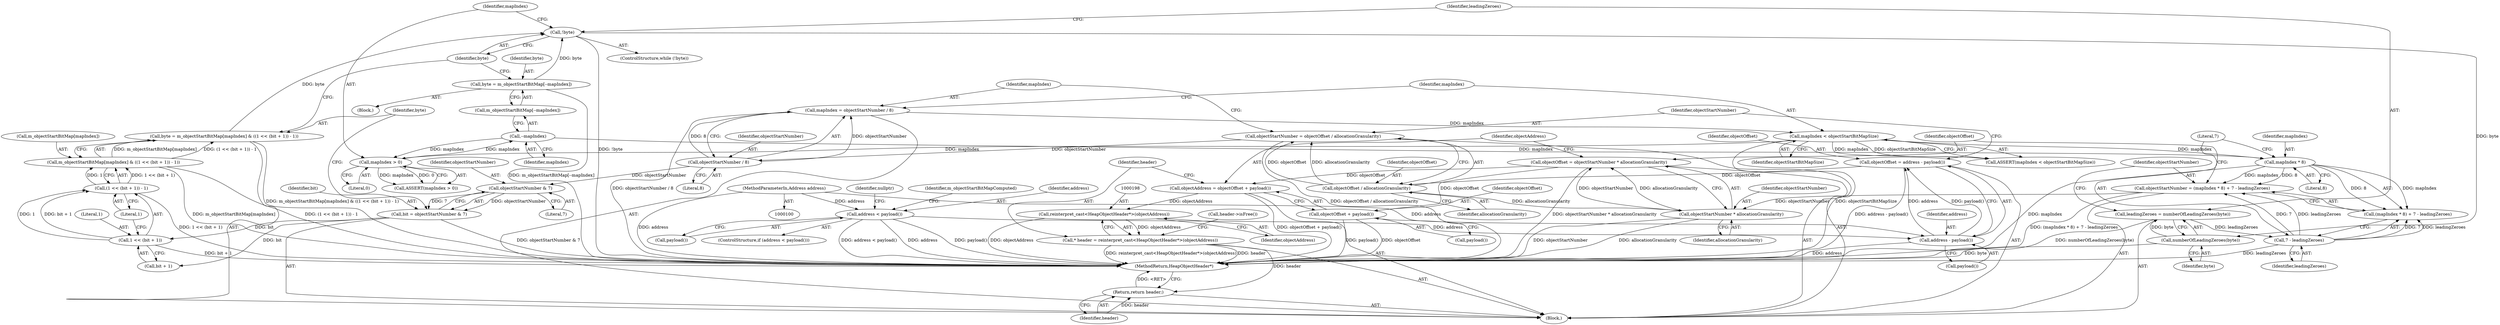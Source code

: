 digraph "0_Chrome_0749ec24fae74ec32d0567eef0e5ec43c84dbcb9_6@integer" {
"1000183" [label="(Call,objectOffset = objectStartNumber * allocationGranularity)"];
"1000185" [label="(Call,objectStartNumber * allocationGranularity)"];
"1000174" [label="(Call,objectStartNumber = (mapIndex * 8) + 7 - leadingZeroes)"];
"1000177" [label="(Call,mapIndex * 8)"];
"1000167" [label="(Call,--mapIndex)"];
"1000160" [label="(Call,mapIndex > 0)"];
"1000132" [label="(Call,mapIndex < objectStartBitMapSize)"];
"1000126" [label="(Call,mapIndex = objectStartNumber / 8)"];
"1000128" [label="(Call,objectStartNumber / 8)"];
"1000120" [label="(Call,objectStartNumber = objectOffset / allocationGranularity)"];
"1000122" [label="(Call,objectOffset / allocationGranularity)"];
"1000114" [label="(Call,objectOffset = address - payload())"];
"1000116" [label="(Call,address - payload())"];
"1000104" [label="(Call,address < payload())"];
"1000101" [label="(MethodParameterIn,Address address)"];
"1000180" [label="(Call,7 - leadingZeroes)"];
"1000170" [label="(Call,leadingZeroes = numberOfLeadingZeroes(byte))"];
"1000172" [label="(Call,numberOfLeadingZeroes(byte))"];
"1000156" [label="(Call,!byte)"];
"1000163" [label="(Call,byte = m_objectStartBitMap[--mapIndex])"];
"1000142" [label="(Call,byte = m_objectStartBitMap[mapIndex] & ((1 << (bit + 1)) - 1))"];
"1000144" [label="(Call,m_objectStartBitMap[mapIndex] & ((1 << (bit + 1)) - 1))"];
"1000148" [label="(Call,(1 << (bit + 1)) - 1)"];
"1000149" [label="(Call,1 << (bit + 1))"];
"1000136" [label="(Call,bit = objectStartNumber & 7)"];
"1000138" [label="(Call,objectStartNumber & 7)"];
"1000189" [label="(Call,objectAddress = objectOffset + payload())"];
"1000197" [label="(Call,reinterpret_cast<HeapObjectHeader*>(objectAddress))"];
"1000195" [label="(Call,* header = reinterpret_cast<HeapObjectHeader*>(objectAddress))"];
"1000205" [label="(Return,return header;)"];
"1000191" [label="(Call,objectOffset + payload())"];
"1000182" [label="(Identifier,leadingZeroes)"];
"1000197" [label="(Call,reinterpret_cast<HeapObjectHeader*>(objectAddress))"];
"1000164" [label="(Identifier,byte)"];
"1000127" [label="(Identifier,mapIndex)"];
"1000161" [label="(Identifier,mapIndex)"];
"1000190" [label="(Identifier,objectAddress)"];
"1000111" [label="(Identifier,m_objectStartBitMapComputed)"];
"1000193" [label="(Call,payload())"];
"1000165" [label="(Call,m_objectStartBitMap[--mapIndex])"];
"1000105" [label="(Identifier,address)"];
"1000117" [label="(Identifier,address)"];
"1000143" [label="(Identifier,byte)"];
"1000114" [label="(Call,objectOffset = address - payload())"];
"1000108" [label="(Identifier,nullptr)"];
"1000167" [label="(Call,--mapIndex)"];
"1000195" [label="(Call,* header = reinterpret_cast<HeapObjectHeader*>(objectAddress))"];
"1000173" [label="(Identifier,byte)"];
"1000171" [label="(Identifier,leadingZeroes)"];
"1000199" [label="(Identifier,objectAddress)"];
"1000159" [label="(Call,ASSERT(mapIndex > 0))"];
"1000137" [label="(Identifier,bit)"];
"1000170" [label="(Call,leadingZeroes = numberOfLeadingZeroes(byte))"];
"1000177" [label="(Call,mapIndex * 8)"];
"1000158" [label="(Block,)"];
"1000174" [label="(Call,objectStartNumber = (mapIndex * 8) + 7 - leadingZeroes)"];
"1000151" [label="(Call,bit + 1)"];
"1000106" [label="(Call,payload())"];
"1000184" [label="(Identifier,objectOffset)"];
"1000189" [label="(Call,objectAddress = objectOffset + payload())"];
"1000172" [label="(Call,numberOfLeadingZeroes(byte))"];
"1000131" [label="(Call,ASSERT(mapIndex < objectStartBitMapSize))"];
"1000123" [label="(Identifier,objectOffset)"];
"1000101" [label="(MethodParameterIn,Address address)"];
"1000160" [label="(Call,mapIndex > 0)"];
"1000191" [label="(Call,objectOffset + payload())"];
"1000155" [label="(ControlStructure,while (!byte))"];
"1000196" [label="(Identifier,header)"];
"1000120" [label="(Call,objectStartNumber = objectOffset / allocationGranularity)"];
"1000140" [label="(Literal,7)"];
"1000149" [label="(Call,1 << (bit + 1))"];
"1000156" [label="(Call,!byte)"];
"1000134" [label="(Identifier,objectStartBitMapSize)"];
"1000121" [label="(Identifier,objectStartNumber)"];
"1000144" [label="(Call,m_objectStartBitMap[mapIndex] & ((1 << (bit + 1)) - 1))"];
"1000150" [label="(Literal,1)"];
"1000201" [label="(Call,header->isFree())"];
"1000205" [label="(Return,return header;)"];
"1000138" [label="(Call,objectStartNumber & 7)"];
"1000179" [label="(Literal,8)"];
"1000128" [label="(Call,objectStartNumber / 8)"];
"1000162" [label="(Literal,0)"];
"1000142" [label="(Call,byte = m_objectStartBitMap[mapIndex] & ((1 << (bit + 1)) - 1))"];
"1000207" [label="(MethodReturn,HeapObjectHeader*)"];
"1000116" [label="(Call,address - payload())"];
"1000130" [label="(Literal,8)"];
"1000124" [label="(Identifier,allocationGranularity)"];
"1000122" [label="(Call,objectOffset / allocationGranularity)"];
"1000133" [label="(Identifier,mapIndex)"];
"1000126" [label="(Call,mapIndex = objectStartNumber / 8)"];
"1000118" [label="(Call,payload())"];
"1000154" [label="(Literal,1)"];
"1000115" [label="(Identifier,objectOffset)"];
"1000157" [label="(Identifier,byte)"];
"1000139" [label="(Identifier,objectStartNumber)"];
"1000192" [label="(Identifier,objectOffset)"];
"1000183" [label="(Call,objectOffset = objectStartNumber * allocationGranularity)"];
"1000129" [label="(Identifier,objectStartNumber)"];
"1000104" [label="(Call,address < payload())"];
"1000206" [label="(Identifier,header)"];
"1000185" [label="(Call,objectStartNumber * allocationGranularity)"];
"1000148" [label="(Call,(1 << (bit + 1)) - 1)"];
"1000178" [label="(Identifier,mapIndex)"];
"1000163" [label="(Call,byte = m_objectStartBitMap[--mapIndex])"];
"1000175" [label="(Identifier,objectStartNumber)"];
"1000187" [label="(Identifier,allocationGranularity)"];
"1000102" [label="(Block,)"];
"1000132" [label="(Call,mapIndex < objectStartBitMapSize)"];
"1000176" [label="(Call,(mapIndex * 8) + 7 - leadingZeroes)"];
"1000145" [label="(Call,m_objectStartBitMap[mapIndex])"];
"1000136" [label="(Call,bit = objectStartNumber & 7)"];
"1000180" [label="(Call,7 - leadingZeroes)"];
"1000103" [label="(ControlStructure,if (address < payload()))"];
"1000168" [label="(Identifier,mapIndex)"];
"1000181" [label="(Literal,7)"];
"1000186" [label="(Identifier,objectStartNumber)"];
"1000183" -> "1000102"  [label="AST: "];
"1000183" -> "1000185"  [label="CFG: "];
"1000184" -> "1000183"  [label="AST: "];
"1000185" -> "1000183"  [label="AST: "];
"1000190" -> "1000183"  [label="CFG: "];
"1000183" -> "1000207"  [label="DDG: objectStartNumber * allocationGranularity"];
"1000185" -> "1000183"  [label="DDG: objectStartNumber"];
"1000185" -> "1000183"  [label="DDG: allocationGranularity"];
"1000183" -> "1000189"  [label="DDG: objectOffset"];
"1000183" -> "1000191"  [label="DDG: objectOffset"];
"1000185" -> "1000187"  [label="CFG: "];
"1000186" -> "1000185"  [label="AST: "];
"1000187" -> "1000185"  [label="AST: "];
"1000185" -> "1000207"  [label="DDG: objectStartNumber"];
"1000185" -> "1000207"  [label="DDG: allocationGranularity"];
"1000174" -> "1000185"  [label="DDG: objectStartNumber"];
"1000122" -> "1000185"  [label="DDG: allocationGranularity"];
"1000174" -> "1000102"  [label="AST: "];
"1000174" -> "1000176"  [label="CFG: "];
"1000175" -> "1000174"  [label="AST: "];
"1000176" -> "1000174"  [label="AST: "];
"1000184" -> "1000174"  [label="CFG: "];
"1000174" -> "1000207"  [label="DDG: (mapIndex * 8) + 7 - leadingZeroes"];
"1000177" -> "1000174"  [label="DDG: mapIndex"];
"1000177" -> "1000174"  [label="DDG: 8"];
"1000180" -> "1000174"  [label="DDG: 7"];
"1000180" -> "1000174"  [label="DDG: leadingZeroes"];
"1000177" -> "1000176"  [label="AST: "];
"1000177" -> "1000179"  [label="CFG: "];
"1000178" -> "1000177"  [label="AST: "];
"1000179" -> "1000177"  [label="AST: "];
"1000181" -> "1000177"  [label="CFG: "];
"1000177" -> "1000207"  [label="DDG: mapIndex"];
"1000177" -> "1000176"  [label="DDG: mapIndex"];
"1000177" -> "1000176"  [label="DDG: 8"];
"1000167" -> "1000177"  [label="DDG: mapIndex"];
"1000132" -> "1000177"  [label="DDG: mapIndex"];
"1000167" -> "1000165"  [label="AST: "];
"1000167" -> "1000168"  [label="CFG: "];
"1000168" -> "1000167"  [label="AST: "];
"1000165" -> "1000167"  [label="CFG: "];
"1000167" -> "1000160"  [label="DDG: mapIndex"];
"1000160" -> "1000167"  [label="DDG: mapIndex"];
"1000160" -> "1000159"  [label="AST: "];
"1000160" -> "1000162"  [label="CFG: "];
"1000161" -> "1000160"  [label="AST: "];
"1000162" -> "1000160"  [label="AST: "];
"1000159" -> "1000160"  [label="CFG: "];
"1000160" -> "1000159"  [label="DDG: mapIndex"];
"1000160" -> "1000159"  [label="DDG: 0"];
"1000132" -> "1000160"  [label="DDG: mapIndex"];
"1000132" -> "1000131"  [label="AST: "];
"1000132" -> "1000134"  [label="CFG: "];
"1000133" -> "1000132"  [label="AST: "];
"1000134" -> "1000132"  [label="AST: "];
"1000131" -> "1000132"  [label="CFG: "];
"1000132" -> "1000207"  [label="DDG: objectStartBitMapSize"];
"1000132" -> "1000131"  [label="DDG: mapIndex"];
"1000132" -> "1000131"  [label="DDG: objectStartBitMapSize"];
"1000126" -> "1000132"  [label="DDG: mapIndex"];
"1000126" -> "1000102"  [label="AST: "];
"1000126" -> "1000128"  [label="CFG: "];
"1000127" -> "1000126"  [label="AST: "];
"1000128" -> "1000126"  [label="AST: "];
"1000133" -> "1000126"  [label="CFG: "];
"1000126" -> "1000207"  [label="DDG: objectStartNumber / 8"];
"1000128" -> "1000126"  [label="DDG: objectStartNumber"];
"1000128" -> "1000126"  [label="DDG: 8"];
"1000128" -> "1000130"  [label="CFG: "];
"1000129" -> "1000128"  [label="AST: "];
"1000130" -> "1000128"  [label="AST: "];
"1000120" -> "1000128"  [label="DDG: objectStartNumber"];
"1000128" -> "1000138"  [label="DDG: objectStartNumber"];
"1000120" -> "1000102"  [label="AST: "];
"1000120" -> "1000122"  [label="CFG: "];
"1000121" -> "1000120"  [label="AST: "];
"1000122" -> "1000120"  [label="AST: "];
"1000127" -> "1000120"  [label="CFG: "];
"1000120" -> "1000207"  [label="DDG: objectOffset / allocationGranularity"];
"1000122" -> "1000120"  [label="DDG: objectOffset"];
"1000122" -> "1000120"  [label="DDG: allocationGranularity"];
"1000122" -> "1000124"  [label="CFG: "];
"1000123" -> "1000122"  [label="AST: "];
"1000124" -> "1000122"  [label="AST: "];
"1000114" -> "1000122"  [label="DDG: objectOffset"];
"1000114" -> "1000102"  [label="AST: "];
"1000114" -> "1000116"  [label="CFG: "];
"1000115" -> "1000114"  [label="AST: "];
"1000116" -> "1000114"  [label="AST: "];
"1000121" -> "1000114"  [label="CFG: "];
"1000114" -> "1000207"  [label="DDG: address - payload()"];
"1000116" -> "1000114"  [label="DDG: address"];
"1000116" -> "1000114"  [label="DDG: payload()"];
"1000116" -> "1000118"  [label="CFG: "];
"1000117" -> "1000116"  [label="AST: "];
"1000118" -> "1000116"  [label="AST: "];
"1000116" -> "1000207"  [label="DDG: address"];
"1000104" -> "1000116"  [label="DDG: address"];
"1000101" -> "1000116"  [label="DDG: address"];
"1000104" -> "1000103"  [label="AST: "];
"1000104" -> "1000106"  [label="CFG: "];
"1000105" -> "1000104"  [label="AST: "];
"1000106" -> "1000104"  [label="AST: "];
"1000108" -> "1000104"  [label="CFG: "];
"1000111" -> "1000104"  [label="CFG: "];
"1000104" -> "1000207"  [label="DDG: address < payload()"];
"1000104" -> "1000207"  [label="DDG: address"];
"1000104" -> "1000207"  [label="DDG: payload()"];
"1000101" -> "1000104"  [label="DDG: address"];
"1000101" -> "1000100"  [label="AST: "];
"1000101" -> "1000207"  [label="DDG: address"];
"1000180" -> "1000176"  [label="AST: "];
"1000180" -> "1000182"  [label="CFG: "];
"1000181" -> "1000180"  [label="AST: "];
"1000182" -> "1000180"  [label="AST: "];
"1000176" -> "1000180"  [label="CFG: "];
"1000180" -> "1000207"  [label="DDG: leadingZeroes"];
"1000180" -> "1000176"  [label="DDG: 7"];
"1000180" -> "1000176"  [label="DDG: leadingZeroes"];
"1000170" -> "1000180"  [label="DDG: leadingZeroes"];
"1000170" -> "1000102"  [label="AST: "];
"1000170" -> "1000172"  [label="CFG: "];
"1000171" -> "1000170"  [label="AST: "];
"1000172" -> "1000170"  [label="AST: "];
"1000175" -> "1000170"  [label="CFG: "];
"1000170" -> "1000207"  [label="DDG: numberOfLeadingZeroes(byte)"];
"1000172" -> "1000170"  [label="DDG: byte"];
"1000172" -> "1000173"  [label="CFG: "];
"1000173" -> "1000172"  [label="AST: "];
"1000172" -> "1000207"  [label="DDG: byte"];
"1000156" -> "1000172"  [label="DDG: byte"];
"1000156" -> "1000155"  [label="AST: "];
"1000156" -> "1000157"  [label="CFG: "];
"1000157" -> "1000156"  [label="AST: "];
"1000161" -> "1000156"  [label="CFG: "];
"1000171" -> "1000156"  [label="CFG: "];
"1000156" -> "1000207"  [label="DDG: !byte"];
"1000163" -> "1000156"  [label="DDG: byte"];
"1000142" -> "1000156"  [label="DDG: byte"];
"1000163" -> "1000158"  [label="AST: "];
"1000163" -> "1000165"  [label="CFG: "];
"1000164" -> "1000163"  [label="AST: "];
"1000165" -> "1000163"  [label="AST: "];
"1000157" -> "1000163"  [label="CFG: "];
"1000163" -> "1000207"  [label="DDG: m_objectStartBitMap[--mapIndex]"];
"1000142" -> "1000102"  [label="AST: "];
"1000142" -> "1000144"  [label="CFG: "];
"1000143" -> "1000142"  [label="AST: "];
"1000144" -> "1000142"  [label="AST: "];
"1000157" -> "1000142"  [label="CFG: "];
"1000142" -> "1000207"  [label="DDG: m_objectStartBitMap[mapIndex] & ((1 << (bit + 1)) - 1)"];
"1000144" -> "1000142"  [label="DDG: m_objectStartBitMap[mapIndex]"];
"1000144" -> "1000142"  [label="DDG: (1 << (bit + 1)) - 1"];
"1000144" -> "1000148"  [label="CFG: "];
"1000145" -> "1000144"  [label="AST: "];
"1000148" -> "1000144"  [label="AST: "];
"1000144" -> "1000207"  [label="DDG: (1 << (bit + 1)) - 1"];
"1000144" -> "1000207"  [label="DDG: m_objectStartBitMap[mapIndex]"];
"1000148" -> "1000144"  [label="DDG: 1 << (bit + 1)"];
"1000148" -> "1000144"  [label="DDG: 1"];
"1000148" -> "1000154"  [label="CFG: "];
"1000149" -> "1000148"  [label="AST: "];
"1000154" -> "1000148"  [label="AST: "];
"1000148" -> "1000207"  [label="DDG: 1 << (bit + 1)"];
"1000149" -> "1000148"  [label="DDG: 1"];
"1000149" -> "1000148"  [label="DDG: bit + 1"];
"1000149" -> "1000151"  [label="CFG: "];
"1000150" -> "1000149"  [label="AST: "];
"1000151" -> "1000149"  [label="AST: "];
"1000154" -> "1000149"  [label="CFG: "];
"1000149" -> "1000207"  [label="DDG: bit + 1"];
"1000136" -> "1000149"  [label="DDG: bit"];
"1000136" -> "1000102"  [label="AST: "];
"1000136" -> "1000138"  [label="CFG: "];
"1000137" -> "1000136"  [label="AST: "];
"1000138" -> "1000136"  [label="AST: "];
"1000143" -> "1000136"  [label="CFG: "];
"1000136" -> "1000207"  [label="DDG: objectStartNumber & 7"];
"1000138" -> "1000136"  [label="DDG: objectStartNumber"];
"1000138" -> "1000136"  [label="DDG: 7"];
"1000136" -> "1000151"  [label="DDG: bit"];
"1000138" -> "1000140"  [label="CFG: "];
"1000139" -> "1000138"  [label="AST: "];
"1000140" -> "1000138"  [label="AST: "];
"1000189" -> "1000102"  [label="AST: "];
"1000189" -> "1000191"  [label="CFG: "];
"1000190" -> "1000189"  [label="AST: "];
"1000191" -> "1000189"  [label="AST: "];
"1000196" -> "1000189"  [label="CFG: "];
"1000189" -> "1000207"  [label="DDG: objectOffset + payload()"];
"1000189" -> "1000197"  [label="DDG: objectAddress"];
"1000197" -> "1000195"  [label="AST: "];
"1000197" -> "1000199"  [label="CFG: "];
"1000198" -> "1000197"  [label="AST: "];
"1000199" -> "1000197"  [label="AST: "];
"1000195" -> "1000197"  [label="CFG: "];
"1000197" -> "1000207"  [label="DDG: objectAddress"];
"1000197" -> "1000195"  [label="DDG: objectAddress"];
"1000195" -> "1000102"  [label="AST: "];
"1000196" -> "1000195"  [label="AST: "];
"1000201" -> "1000195"  [label="CFG: "];
"1000195" -> "1000207"  [label="DDG: reinterpret_cast<HeapObjectHeader*>(objectAddress)"];
"1000195" -> "1000207"  [label="DDG: header"];
"1000195" -> "1000205"  [label="DDG: header"];
"1000205" -> "1000102"  [label="AST: "];
"1000205" -> "1000206"  [label="CFG: "];
"1000206" -> "1000205"  [label="AST: "];
"1000207" -> "1000205"  [label="CFG: "];
"1000205" -> "1000207"  [label="DDG: <RET>"];
"1000206" -> "1000205"  [label="DDG: header"];
"1000191" -> "1000193"  [label="CFG: "];
"1000192" -> "1000191"  [label="AST: "];
"1000193" -> "1000191"  [label="AST: "];
"1000191" -> "1000207"  [label="DDG: payload()"];
"1000191" -> "1000207"  [label="DDG: objectOffset"];
}
